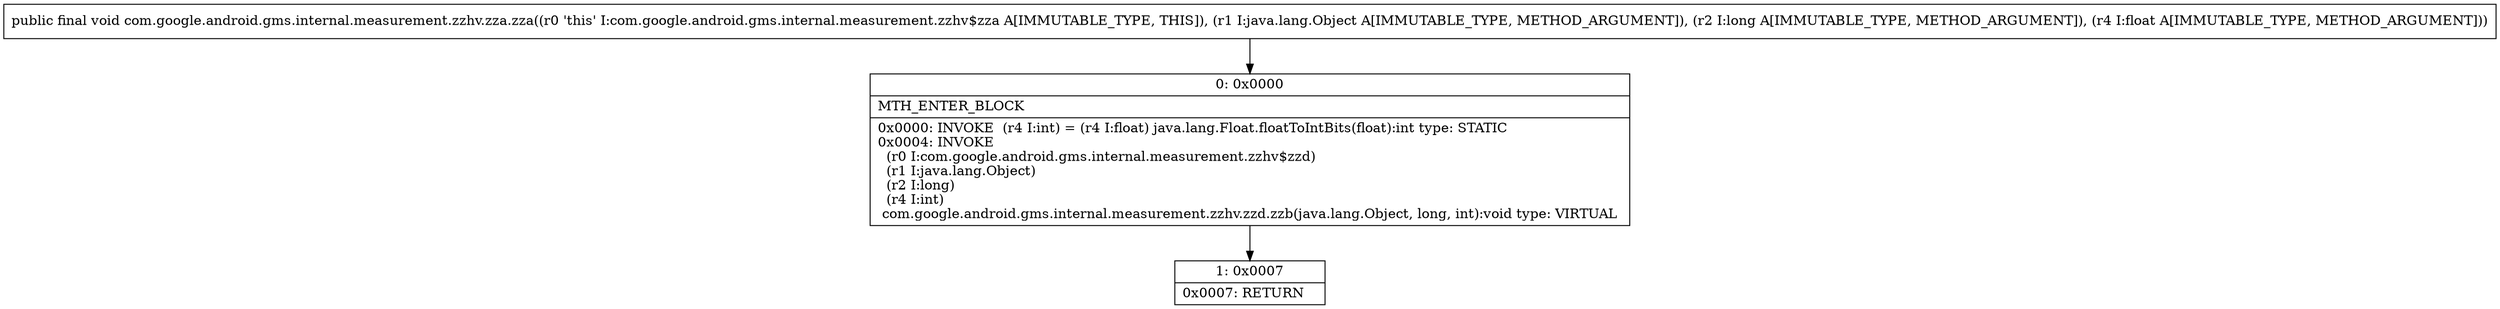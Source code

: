 digraph "CFG forcom.google.android.gms.internal.measurement.zzhv.zza.zza(Ljava\/lang\/Object;JF)V" {
Node_0 [shape=record,label="{0\:\ 0x0000|MTH_ENTER_BLOCK\l|0x0000: INVOKE  (r4 I:int) = (r4 I:float) java.lang.Float.floatToIntBits(float):int type: STATIC \l0x0004: INVOKE  \l  (r0 I:com.google.android.gms.internal.measurement.zzhv$zzd)\l  (r1 I:java.lang.Object)\l  (r2 I:long)\l  (r4 I:int)\l com.google.android.gms.internal.measurement.zzhv.zzd.zzb(java.lang.Object, long, int):void type: VIRTUAL \l}"];
Node_1 [shape=record,label="{1\:\ 0x0007|0x0007: RETURN   \l}"];
MethodNode[shape=record,label="{public final void com.google.android.gms.internal.measurement.zzhv.zza.zza((r0 'this' I:com.google.android.gms.internal.measurement.zzhv$zza A[IMMUTABLE_TYPE, THIS]), (r1 I:java.lang.Object A[IMMUTABLE_TYPE, METHOD_ARGUMENT]), (r2 I:long A[IMMUTABLE_TYPE, METHOD_ARGUMENT]), (r4 I:float A[IMMUTABLE_TYPE, METHOD_ARGUMENT])) }"];
MethodNode -> Node_0;
Node_0 -> Node_1;
}

